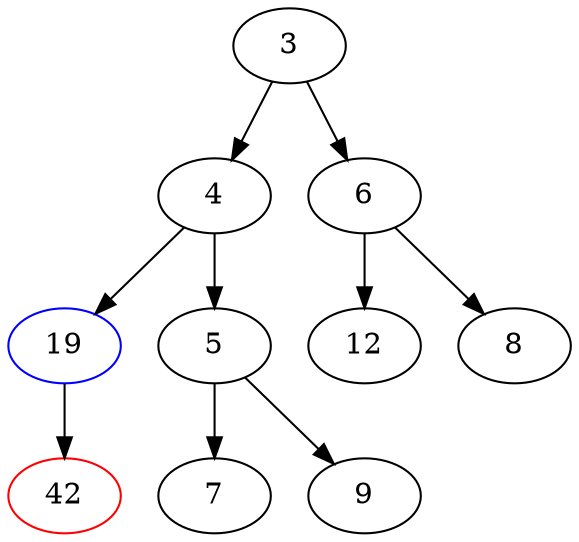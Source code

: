 digraph G {
	"42" [color=red];
	"19" [color=blue];
	3 -> 4;
	3 -> 6;
	4 -> 5;
	4 -> 19;
	6 -> 12;
	6 -> 8;
	5 -> 7;
	5 -> 9;
	19 -> 42;
}
